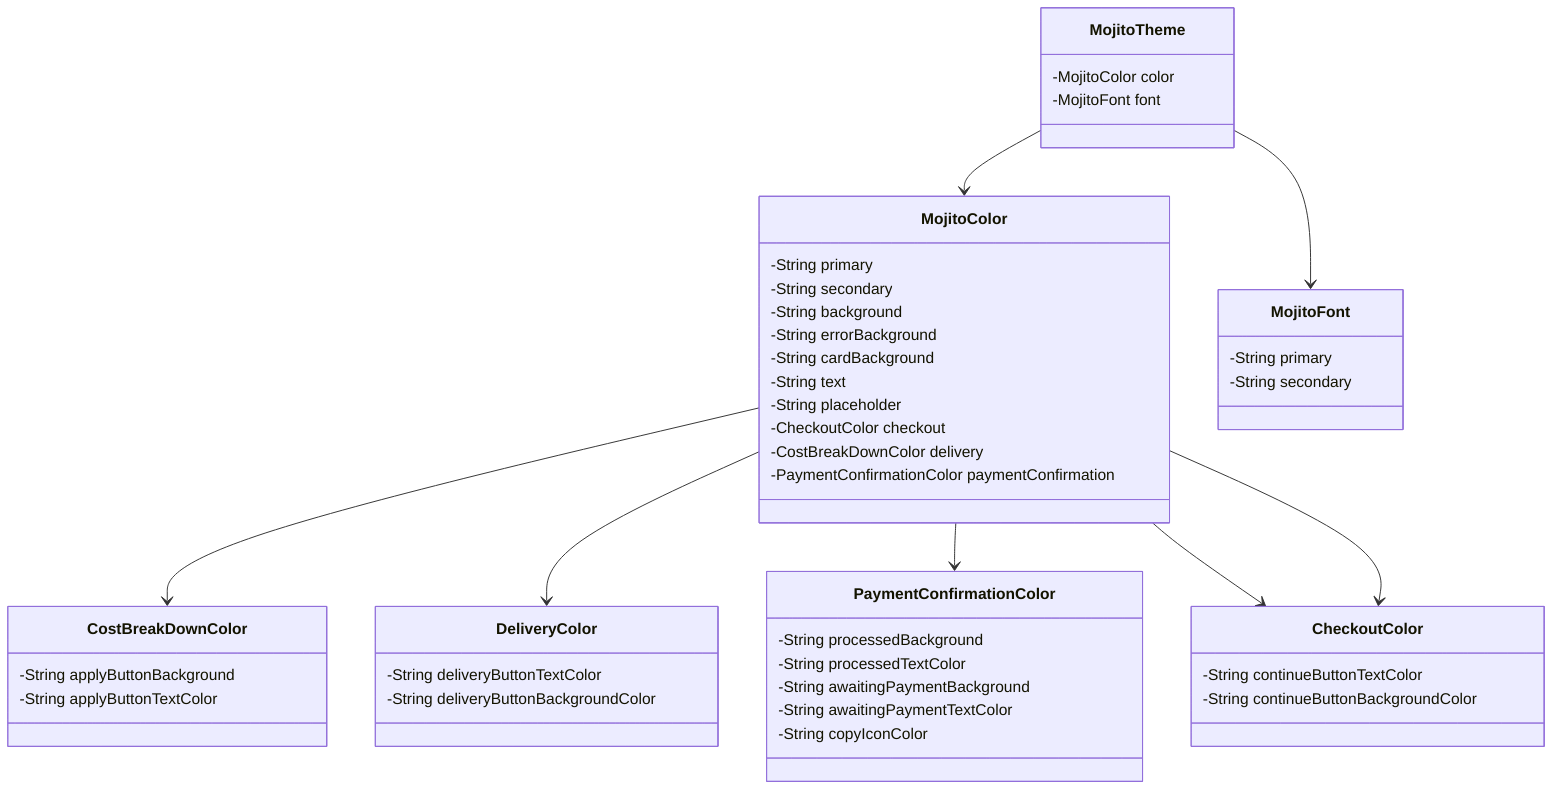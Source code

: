 classDiagram  
MojitoTheme --> MojitoColor
MojitoTheme --> MojitoFont
MojitoColor --> CostBreakDownColor
MojitoColor --> DeliveryColor
MojitoColor --> PaymentConfirmationColor
MojitoColor --> CheckoutColor

MojitoColor --> CheckoutColor

class MojitoTheme {
    -MojitoColor color
    -MojitoFont font
}
class MojitoColor {
    -String primary
    -String secondary
    -String background
    -String errorBackground
    -String cardBackground
    -String text
    -String placeholder
    -CheckoutColor checkout
    -CostBreakDownColor delivery
    -PaymentConfirmationColor paymentConfirmation
}
class MojitoFont {
    -String primary
    -String secondary
}
class CheckoutColor {
    -String continueButtonTextColor
    -String continueButtonBackgroundColor
} 
class CostBreakDownColor {
    -String applyButtonBackground
    -String applyButtonTextColor
}
class DeliveryColor {
    -String deliveryButtonTextColor
    -String deliveryButtonBackgroundColor
}
class PaymentConfirmationColor {
    -String processedBackground
    -String processedTextColor
    -String awaitingPaymentBackground
    -String awaitingPaymentTextColor
    -String copyIconColor
}